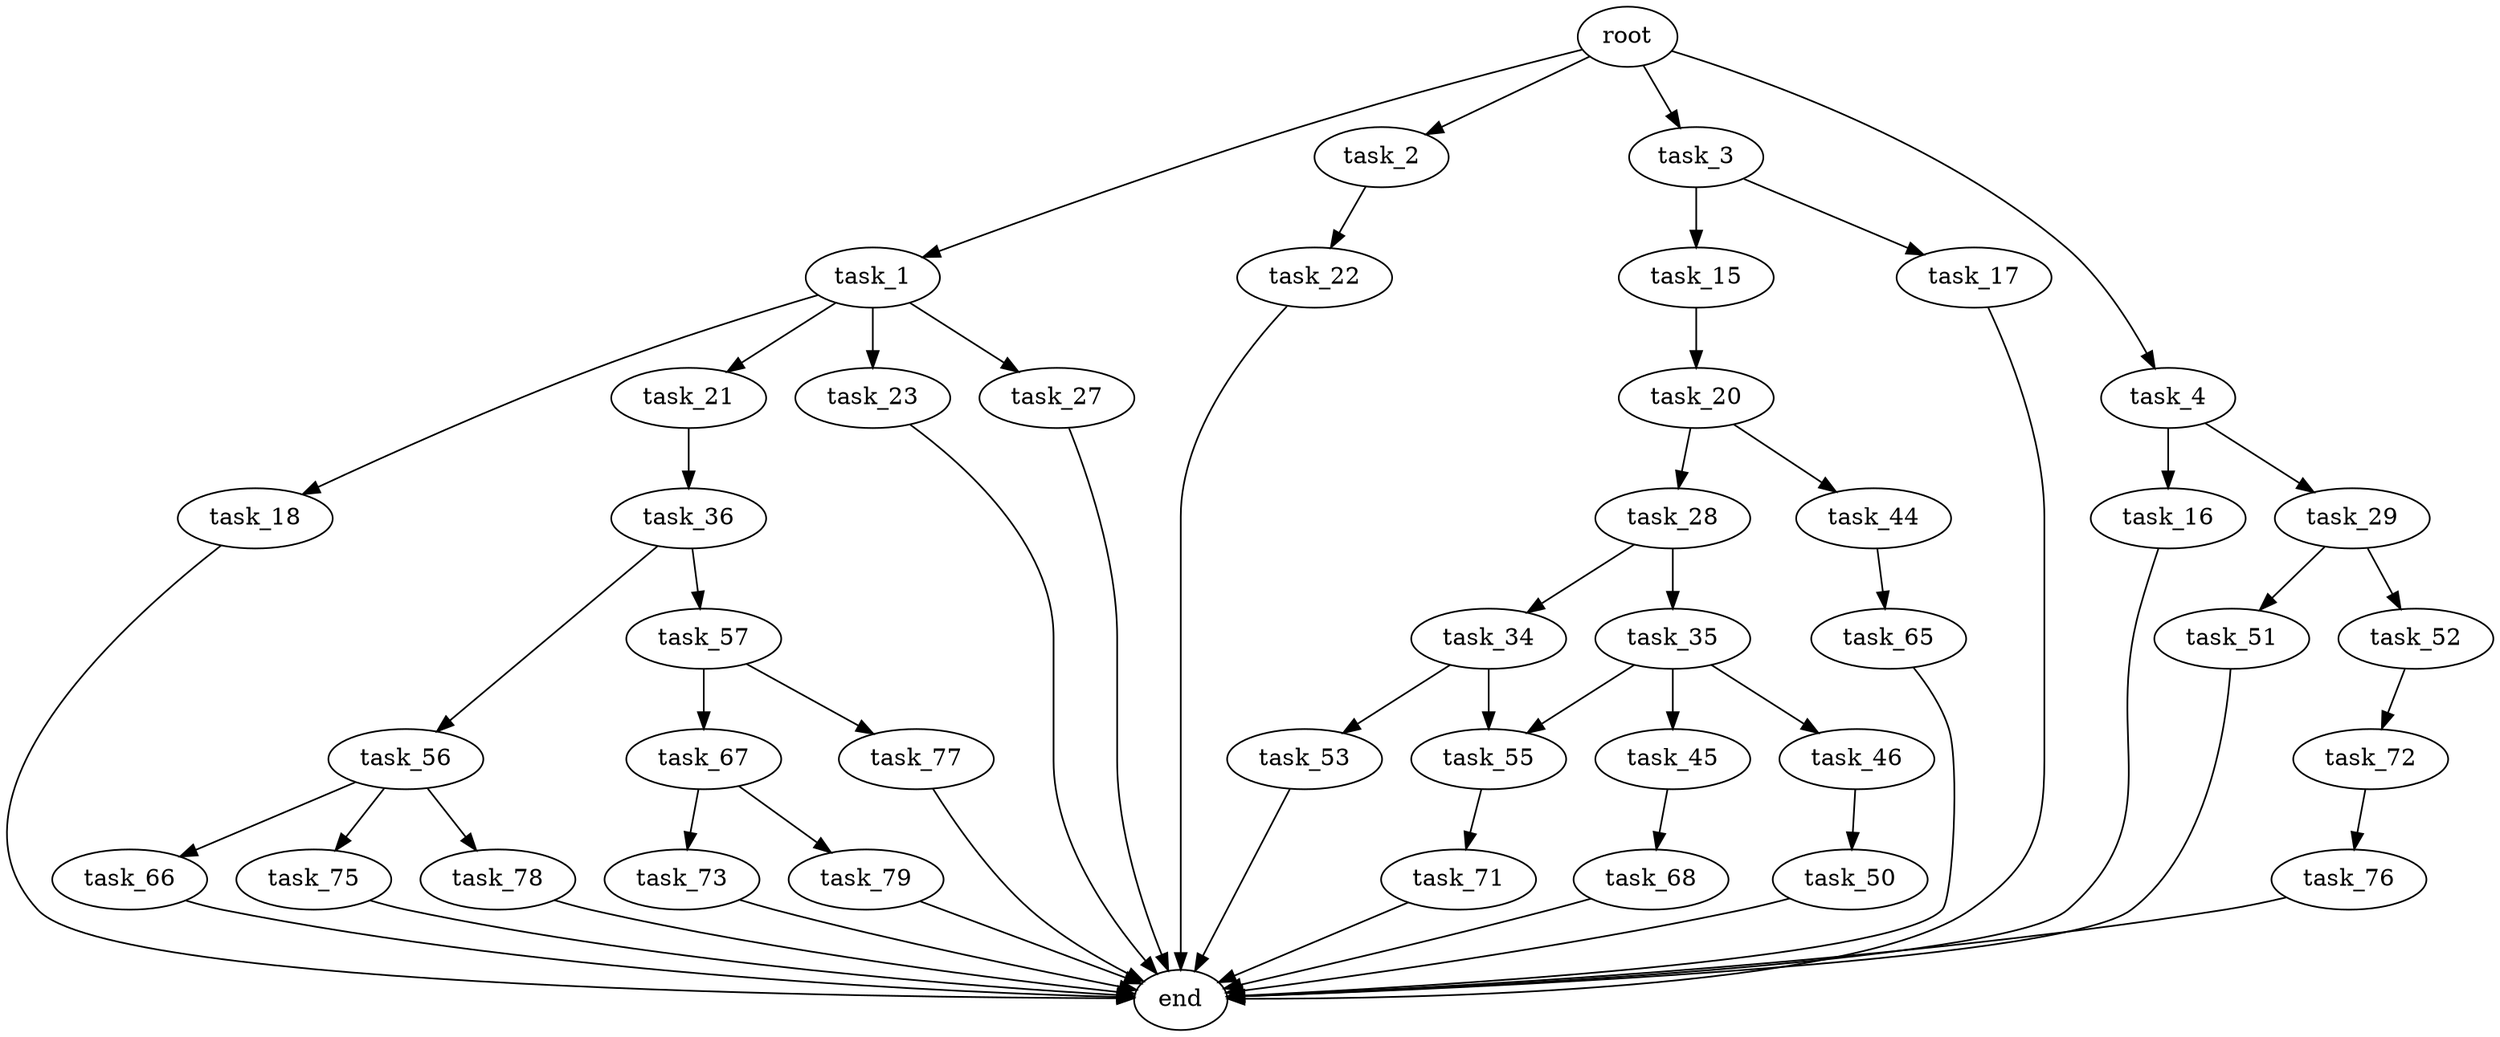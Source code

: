 digraph G {
  root [size="0.000000"];
  task_1 [size="28991029248.000000"];
  task_2 [size="151775617114.000000"];
  task_3 [size="368293445632.000000"];
  task_4 [size="2014691340.000000"];
  task_15 [size="68719476736.000000"];
  task_16 [size="764928552423.000000"];
  task_17 [size="1073741824000.000000"];
  task_18 [size="19262723835.000000"];
  task_20 [size="455806915366.000000"];
  task_21 [size="68719476736.000000"];
  task_22 [size="528168643.000000"];
  task_23 [size="11058555652.000000"];
  task_27 [size="5101425660.000000"];
  task_28 [size="1297472661.000000"];
  task_29 [size="68719476736.000000"];
  task_34 [size="68719476736.000000"];
  task_35 [size="28991029248.000000"];
  task_36 [size="1012112140815.000000"];
  task_44 [size="7962651252.000000"];
  task_45 [size="3990052004.000000"];
  task_46 [size="45242051574.000000"];
  task_50 [size="68719476736.000000"];
  task_51 [size="549755813888.000000"];
  task_52 [size="1213698408061.000000"];
  task_53 [size="52167598070.000000"];
  task_55 [size="4271159478.000000"];
  task_56 [size="25302349294.000000"];
  task_57 [size="3429209430.000000"];
  task_65 [size="1205534256.000000"];
  task_66 [size="549755813888.000000"];
  task_67 [size="231928233984.000000"];
  task_68 [size="1413175980867.000000"];
  task_71 [size="105494854666.000000"];
  task_72 [size="926630806845.000000"];
  task_73 [size="368293445632.000000"];
  task_75 [size="14282724277.000000"];
  task_76 [size="157168195911.000000"];
  task_77 [size="288715046129.000000"];
  task_78 [size="11483541725.000000"];
  task_79 [size="11118037475.000000"];
  end [size="0.000000"];

  root -> task_1 [size="1.000000"];
  root -> task_2 [size="1.000000"];
  root -> task_3 [size="1.000000"];
  root -> task_4 [size="1.000000"];
  task_1 -> task_18 [size="75497472.000000"];
  task_1 -> task_21 [size="75497472.000000"];
  task_1 -> task_23 [size="75497472.000000"];
  task_1 -> task_27 [size="75497472.000000"];
  task_2 -> task_22 [size="411041792.000000"];
  task_3 -> task_15 [size="411041792.000000"];
  task_3 -> task_17 [size="411041792.000000"];
  task_4 -> task_16 [size="134217728.000000"];
  task_4 -> task_29 [size="134217728.000000"];
  task_15 -> task_20 [size="134217728.000000"];
  task_16 -> end [size="1.000000"];
  task_17 -> end [size="1.000000"];
  task_18 -> end [size="1.000000"];
  task_20 -> task_28 [size="838860800.000000"];
  task_20 -> task_44 [size="838860800.000000"];
  task_21 -> task_36 [size="134217728.000000"];
  task_22 -> end [size="1.000000"];
  task_23 -> end [size="1.000000"];
  task_27 -> end [size="1.000000"];
  task_28 -> task_34 [size="33554432.000000"];
  task_28 -> task_35 [size="33554432.000000"];
  task_29 -> task_51 [size="134217728.000000"];
  task_29 -> task_52 [size="134217728.000000"];
  task_34 -> task_53 [size="134217728.000000"];
  task_34 -> task_55 [size="134217728.000000"];
  task_35 -> task_45 [size="75497472.000000"];
  task_35 -> task_46 [size="75497472.000000"];
  task_35 -> task_55 [size="75497472.000000"];
  task_36 -> task_56 [size="679477248.000000"];
  task_36 -> task_57 [size="679477248.000000"];
  task_44 -> task_65 [size="209715200.000000"];
  task_45 -> task_68 [size="209715200.000000"];
  task_46 -> task_50 [size="838860800.000000"];
  task_50 -> end [size="1.000000"];
  task_51 -> end [size="1.000000"];
  task_52 -> task_72 [size="838860800.000000"];
  task_53 -> end [size="1.000000"];
  task_55 -> task_71 [size="75497472.000000"];
  task_56 -> task_66 [size="679477248.000000"];
  task_56 -> task_75 [size="679477248.000000"];
  task_56 -> task_78 [size="679477248.000000"];
  task_57 -> task_67 [size="209715200.000000"];
  task_57 -> task_77 [size="209715200.000000"];
  task_65 -> end [size="1.000000"];
  task_66 -> end [size="1.000000"];
  task_67 -> task_73 [size="301989888.000000"];
  task_67 -> task_79 [size="301989888.000000"];
  task_68 -> end [size="1.000000"];
  task_71 -> end [size="1.000000"];
  task_72 -> task_76 [size="679477248.000000"];
  task_73 -> end [size="1.000000"];
  task_75 -> end [size="1.000000"];
  task_76 -> end [size="1.000000"];
  task_77 -> end [size="1.000000"];
  task_78 -> end [size="1.000000"];
  task_79 -> end [size="1.000000"];
}
